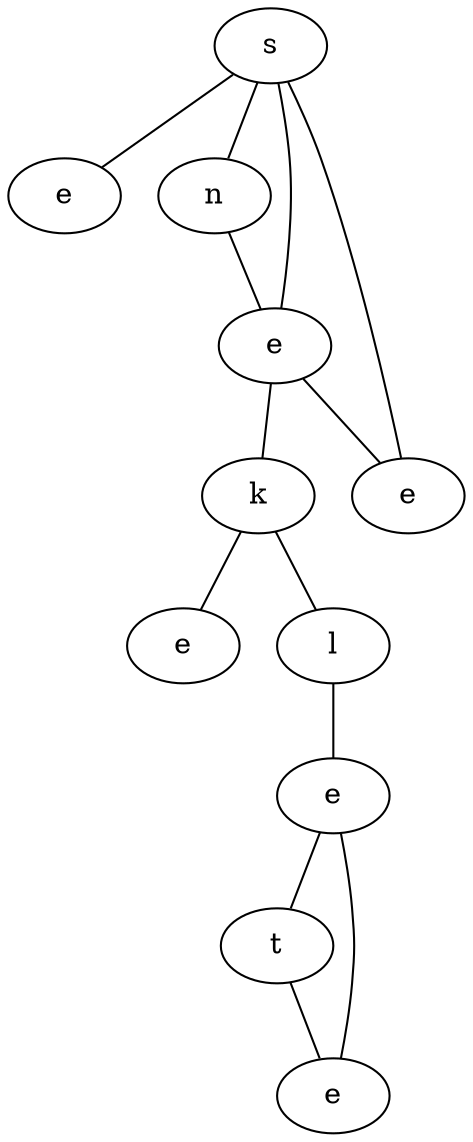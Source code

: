 graph {
ctMF[label="s"]
IkfM[label="e"]
gFsw[label="n"]
IHdf[label="e"]
CswV[label="e"]
MGXb[label="k"]
NJHU[label="e"]
oPMr[label="l"]
JAUM[label="e"]
wKtj[label="t"]
WKrE[label="e"]
ctMF -- IkfM
ctMF -- gFsw
ctMF -- IHdf
ctMF -- CswV
gFsw -- IHdf
IHdf -- MGXb
IHdf -- CswV
MGXb -- NJHU
MGXb -- oPMr
oPMr -- JAUM
JAUM -- wKtj
JAUM -- WKrE
wKtj -- WKrE
}